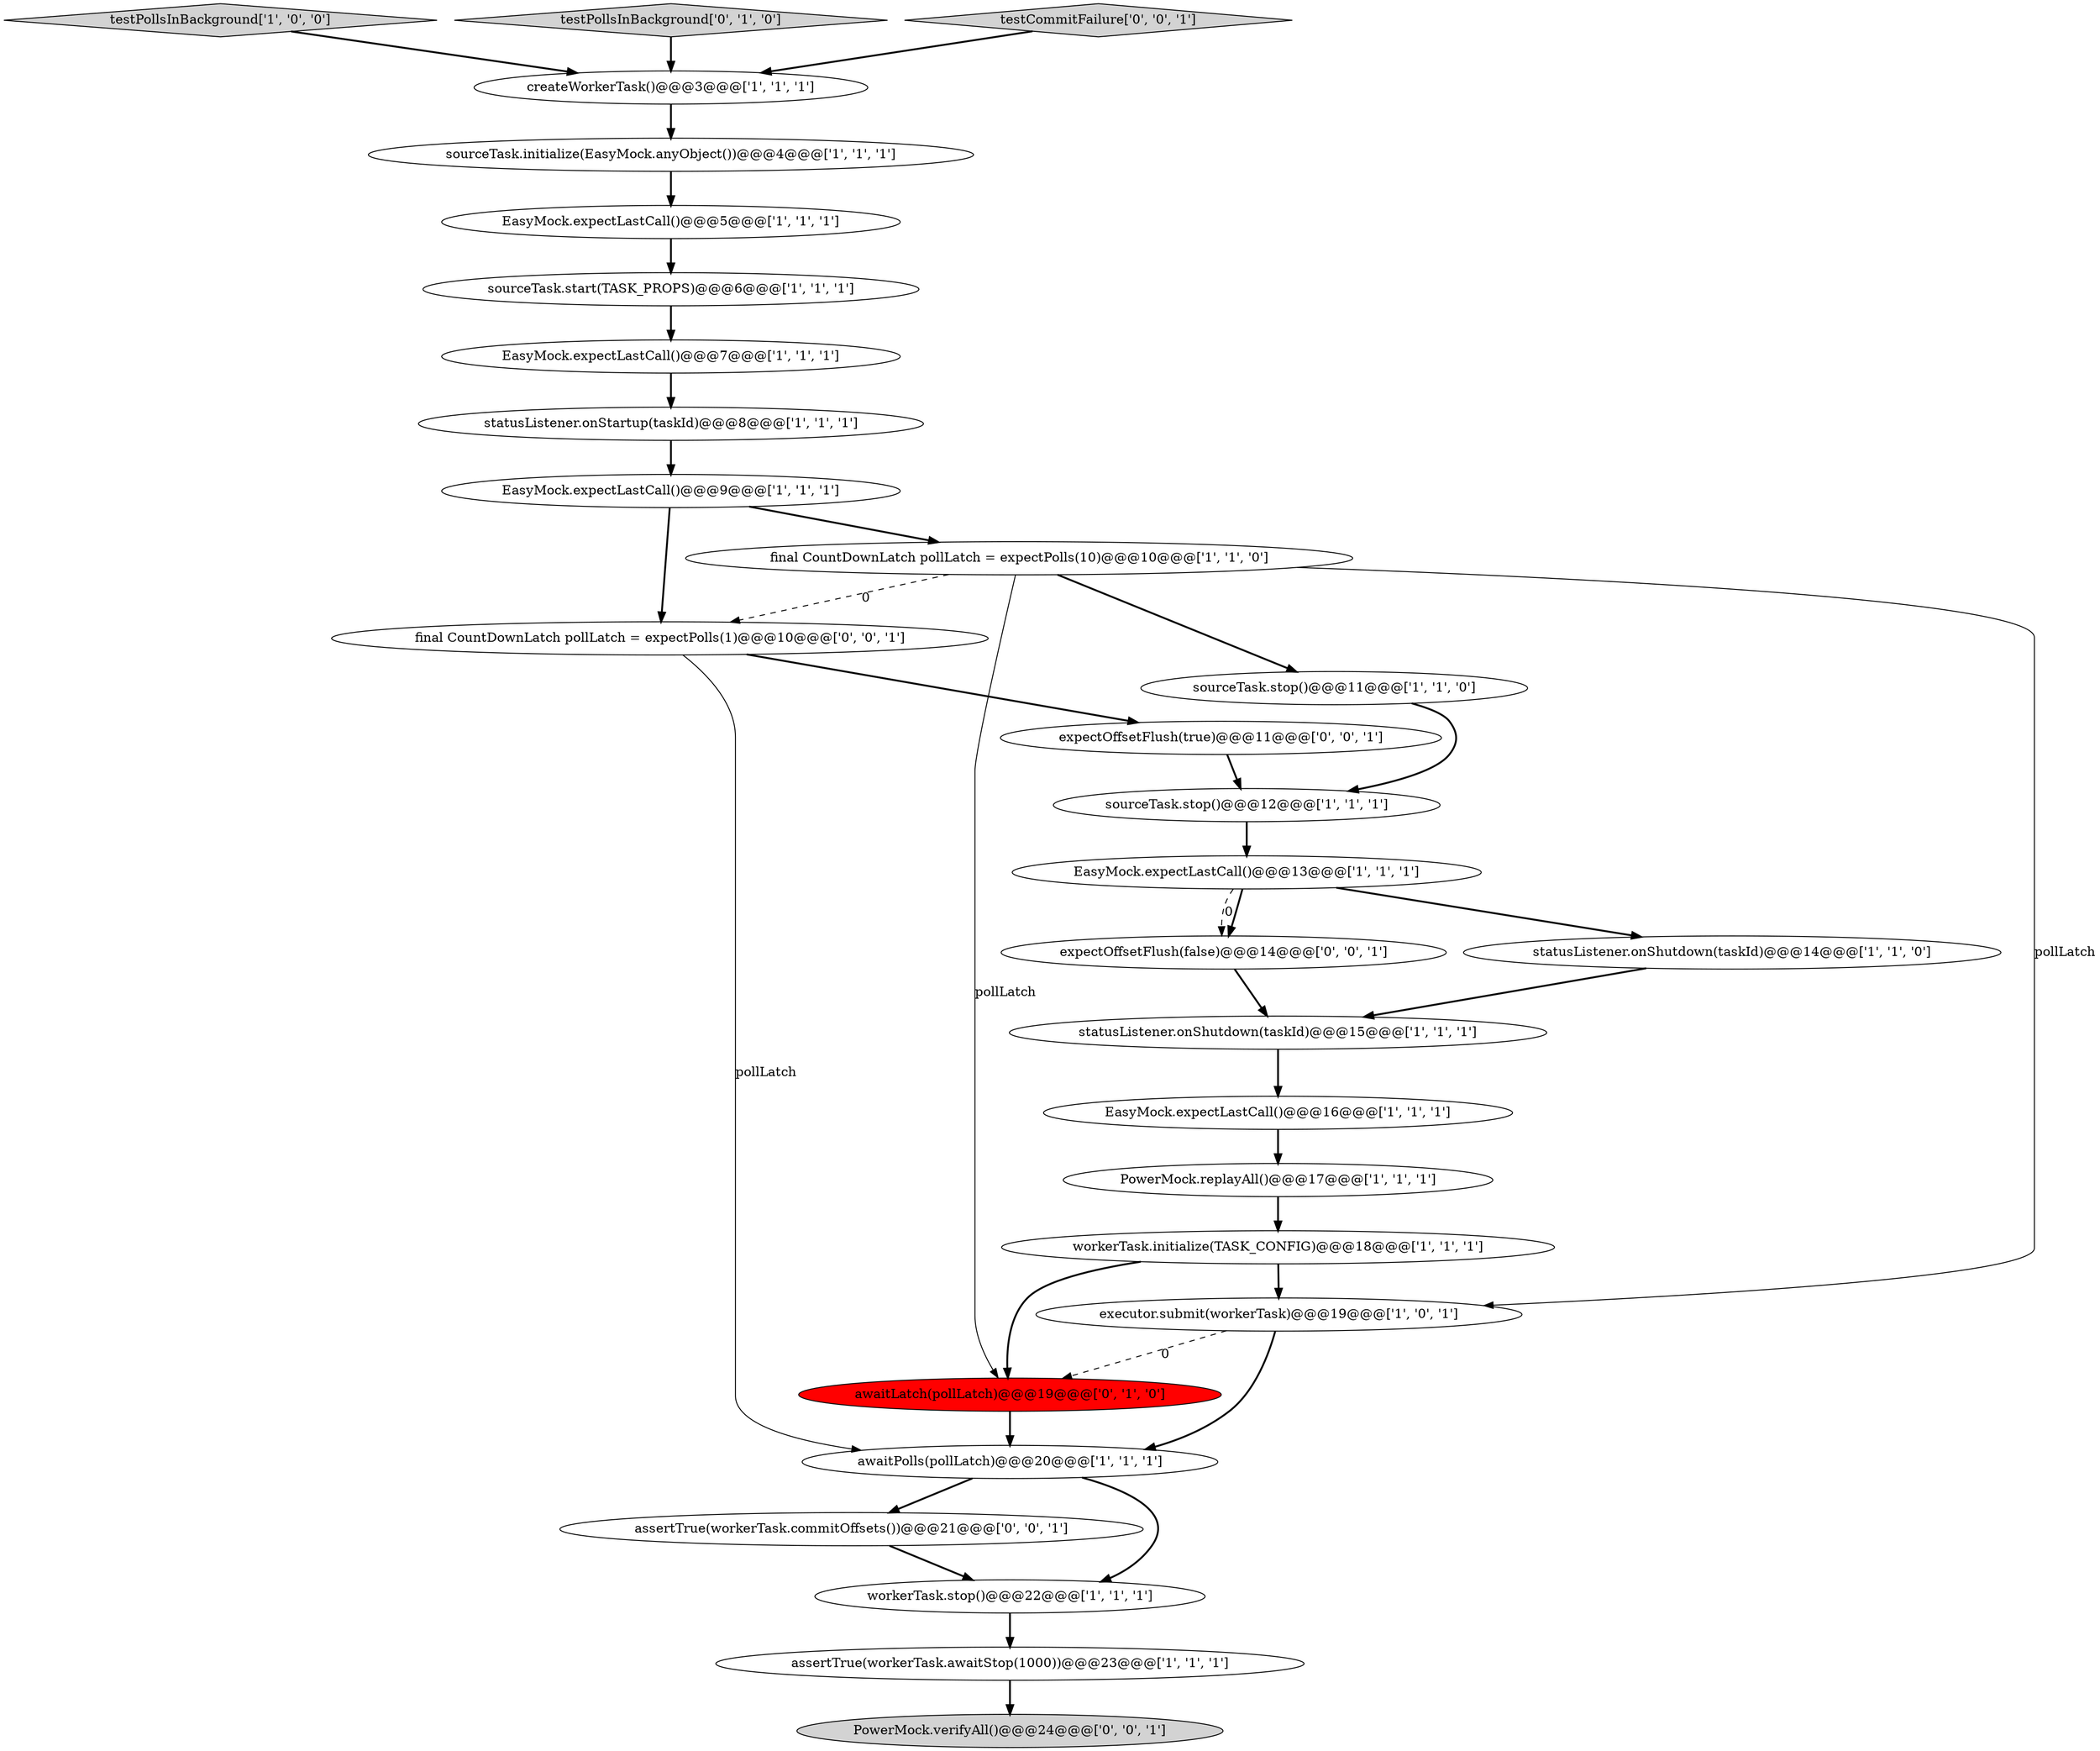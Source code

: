digraph {
1 [style = filled, label = "sourceTask.stop()@@@12@@@['1', '1', '1']", fillcolor = white, shape = ellipse image = "AAA0AAABBB1BBB"];
24 [style = filled, label = "assertTrue(workerTask.commitOffsets())@@@21@@@['0', '0', '1']", fillcolor = white, shape = ellipse image = "AAA0AAABBB3BBB"];
26 [style = filled, label = "expectOffsetFlush(false)@@@14@@@['0', '0', '1']", fillcolor = white, shape = ellipse image = "AAA0AAABBB3BBB"];
18 [style = filled, label = "workerTask.stop()@@@22@@@['1', '1', '1']", fillcolor = white, shape = ellipse image = "AAA0AAABBB1BBB"];
5 [style = filled, label = "EasyMock.expectLastCall()@@@13@@@['1', '1', '1']", fillcolor = white, shape = ellipse image = "AAA0AAABBB1BBB"];
12 [style = filled, label = "final CountDownLatch pollLatch = expectPolls(10)@@@10@@@['1', '1', '0']", fillcolor = white, shape = ellipse image = "AAA0AAABBB1BBB"];
17 [style = filled, label = "EasyMock.expectLastCall()@@@7@@@['1', '1', '1']", fillcolor = white, shape = ellipse image = "AAA0AAABBB1BBB"];
3 [style = filled, label = "awaitPolls(pollLatch)@@@20@@@['1', '1', '1']", fillcolor = white, shape = ellipse image = "AAA0AAABBB1BBB"];
16 [style = filled, label = "sourceTask.stop()@@@11@@@['1', '1', '0']", fillcolor = white, shape = ellipse image = "AAA0AAABBB1BBB"];
14 [style = filled, label = "sourceTask.start(TASK_PROPS)@@@6@@@['1', '1', '1']", fillcolor = white, shape = ellipse image = "AAA0AAABBB1BBB"];
4 [style = filled, label = "createWorkerTask()@@@3@@@['1', '1', '1']", fillcolor = white, shape = ellipse image = "AAA0AAABBB1BBB"];
25 [style = filled, label = "final CountDownLatch pollLatch = expectPolls(1)@@@10@@@['0', '0', '1']", fillcolor = white, shape = ellipse image = "AAA0AAABBB3BBB"];
13 [style = filled, label = "statusListener.onShutdown(taskId)@@@14@@@['1', '1', '0']", fillcolor = white, shape = ellipse image = "AAA0AAABBB1BBB"];
0 [style = filled, label = "sourceTask.initialize(EasyMock.anyObject())@@@4@@@['1', '1', '1']", fillcolor = white, shape = ellipse image = "AAA0AAABBB1BBB"];
9 [style = filled, label = "testPollsInBackground['1', '0', '0']", fillcolor = lightgray, shape = diamond image = "AAA0AAABBB1BBB"];
8 [style = filled, label = "executor.submit(workerTask)@@@19@@@['1', '0', '1']", fillcolor = white, shape = ellipse image = "AAA0AAABBB1BBB"];
20 [style = filled, label = "workerTask.initialize(TASK_CONFIG)@@@18@@@['1', '1', '1']", fillcolor = white, shape = ellipse image = "AAA0AAABBB1BBB"];
27 [style = filled, label = "PowerMock.verifyAll()@@@24@@@['0', '0', '1']", fillcolor = lightgray, shape = ellipse image = "AAA0AAABBB3BBB"];
19 [style = filled, label = "EasyMock.expectLastCall()@@@5@@@['1', '1', '1']", fillcolor = white, shape = ellipse image = "AAA0AAABBB1BBB"];
23 [style = filled, label = "expectOffsetFlush(true)@@@11@@@['0', '0', '1']", fillcolor = white, shape = ellipse image = "AAA0AAABBB3BBB"];
10 [style = filled, label = "EasyMock.expectLastCall()@@@16@@@['1', '1', '1']", fillcolor = white, shape = ellipse image = "AAA0AAABBB1BBB"];
6 [style = filled, label = "EasyMock.expectLastCall()@@@9@@@['1', '1', '1']", fillcolor = white, shape = ellipse image = "AAA0AAABBB1BBB"];
21 [style = filled, label = "testPollsInBackground['0', '1', '0']", fillcolor = lightgray, shape = diamond image = "AAA0AAABBB2BBB"];
22 [style = filled, label = "awaitLatch(pollLatch)@@@19@@@['0', '1', '0']", fillcolor = red, shape = ellipse image = "AAA1AAABBB2BBB"];
11 [style = filled, label = "assertTrue(workerTask.awaitStop(1000))@@@23@@@['1', '1', '1']", fillcolor = white, shape = ellipse image = "AAA0AAABBB1BBB"];
7 [style = filled, label = "statusListener.onShutdown(taskId)@@@15@@@['1', '1', '1']", fillcolor = white, shape = ellipse image = "AAA0AAABBB1BBB"];
15 [style = filled, label = "PowerMock.replayAll()@@@17@@@['1', '1', '1']", fillcolor = white, shape = ellipse image = "AAA0AAABBB1BBB"];
28 [style = filled, label = "testCommitFailure['0', '0', '1']", fillcolor = lightgray, shape = diamond image = "AAA0AAABBB3BBB"];
2 [style = filled, label = "statusListener.onStartup(taskId)@@@8@@@['1', '1', '1']", fillcolor = white, shape = ellipse image = "AAA0AAABBB1BBB"];
1->5 [style = bold, label=""];
10->15 [style = bold, label=""];
26->7 [style = bold, label=""];
3->24 [style = bold, label=""];
7->10 [style = bold, label=""];
0->19 [style = bold, label=""];
2->6 [style = bold, label=""];
25->23 [style = bold, label=""];
25->3 [style = solid, label="pollLatch"];
5->26 [style = dashed, label="0"];
9->4 [style = bold, label=""];
18->11 [style = bold, label=""];
8->3 [style = bold, label=""];
5->26 [style = bold, label=""];
14->17 [style = bold, label=""];
12->16 [style = bold, label=""];
24->18 [style = bold, label=""];
12->22 [style = solid, label="pollLatch"];
4->0 [style = bold, label=""];
20->22 [style = bold, label=""];
3->18 [style = bold, label=""];
22->3 [style = bold, label=""];
8->22 [style = dashed, label="0"];
20->8 [style = bold, label=""];
28->4 [style = bold, label=""];
12->25 [style = dashed, label="0"];
19->14 [style = bold, label=""];
17->2 [style = bold, label=""];
16->1 [style = bold, label=""];
13->7 [style = bold, label=""];
15->20 [style = bold, label=""];
5->13 [style = bold, label=""];
12->8 [style = solid, label="pollLatch"];
23->1 [style = bold, label=""];
11->27 [style = bold, label=""];
6->25 [style = bold, label=""];
21->4 [style = bold, label=""];
6->12 [style = bold, label=""];
}
